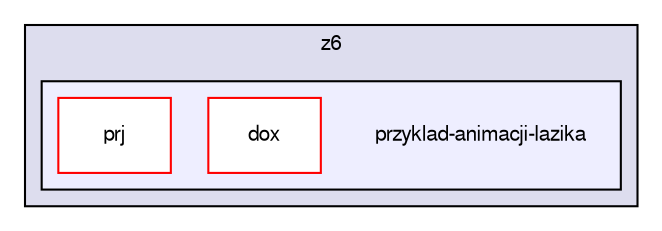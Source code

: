 digraph "/home/kubiospro/Obiektowka/z6/przyklad-animacji-lazika" {
  compound=true
  node [ fontsize="10", fontname="FreeSans"];
  edge [ labelfontsize="10", labelfontname="FreeSans"];
  subgraph clusterdir_d72e83c949c9e085232ecf6185ece81b {
    graph [ bgcolor="#ddddee", pencolor="black", label="z6" fontname="FreeSans", fontsize="10", URL="dir_d72e83c949c9e085232ecf6185ece81b.html"]
  subgraph clusterdir_874a2cfed3c977319d14fc3b9b4404d4 {
    graph [ bgcolor="#eeeeff", pencolor="black", label="" URL="dir_874a2cfed3c977319d14fc3b9b4404d4.html"];
    dir_874a2cfed3c977319d14fc3b9b4404d4 [shape=plaintext label="przyklad-animacji-lazika"];
    dir_bc2dc60cdbf3010cf0af12be6a2bf38a [shape=box label="dox" color="red" fillcolor="white" style="filled" URL="dir_bc2dc60cdbf3010cf0af12be6a2bf38a.html"];
    dir_8236ecd5a2074ccec1ebe5678e493f4a [shape=box label="prj" color="red" fillcolor="white" style="filled" URL="dir_8236ecd5a2074ccec1ebe5678e493f4a.html"];
  }
  }
}
